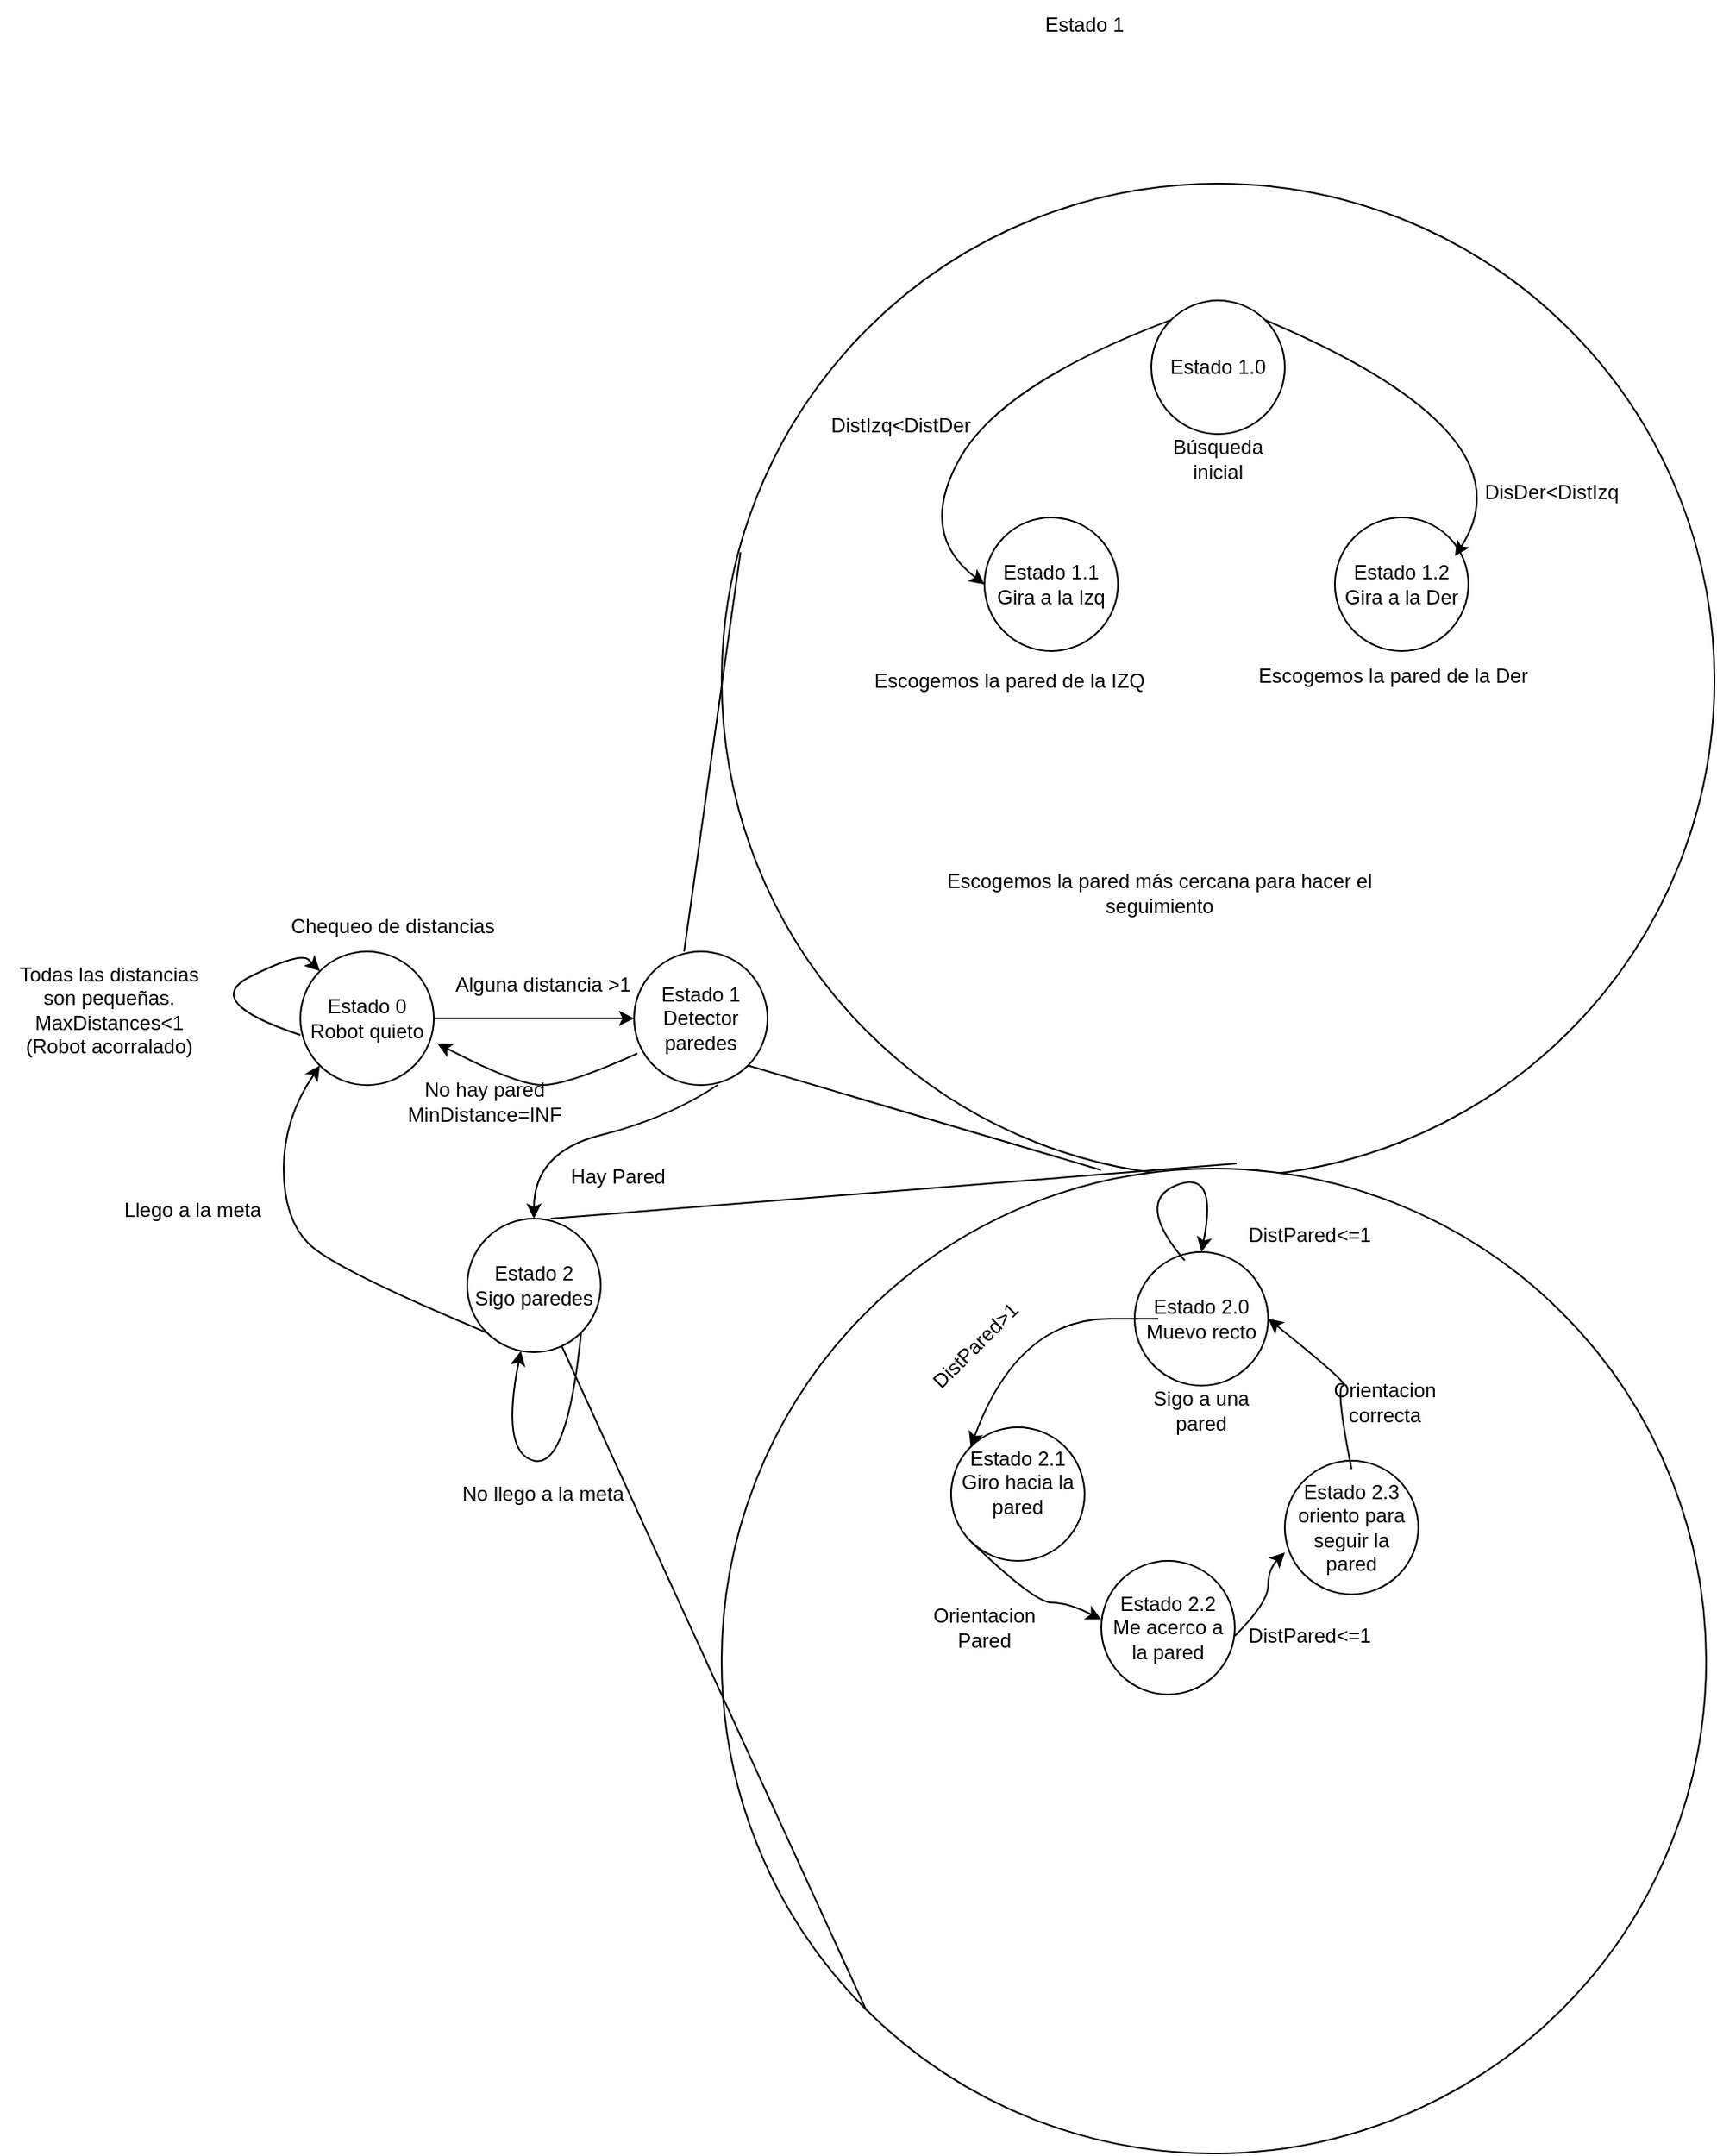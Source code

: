 <mxfile version="24.7.17">
  <diagram name="Page-1" id="edf60f1a-56cd-e834-aa8a-f176f3a09ee4">
    <mxGraphModel dx="651" dy="1481" grid="1" gridSize="10" guides="1" tooltips="1" connect="1" arrows="1" fold="1" page="1" pageScale="1" pageWidth="1100" pageHeight="850" background="none" math="0" shadow="0">
      <root>
        <mxCell id="0" />
        <mxCell id="1" parent="0" />
        <mxCell id="zbRwKE0J8DimQGEXAM3f-1" value="&lt;div&gt;Estado 0&lt;/div&gt;&lt;div&gt;Robot quieto&lt;br&gt;&lt;/div&gt;" style="ellipse;whiteSpace=wrap;html=1;aspect=fixed;" parent="1" vertex="1">
          <mxGeometry x="220" y="80" width="80" height="80" as="geometry" />
        </mxCell>
        <mxCell id="zbRwKE0J8DimQGEXAM3f-2" value="&lt;div&gt;Estado 1&lt;/div&gt;&lt;div&gt;Detector &lt;br&gt;&lt;/div&gt;&lt;div&gt;paredes&lt;br&gt;&lt;/div&gt;" style="ellipse;whiteSpace=wrap;html=1;aspect=fixed;" parent="1" vertex="1">
          <mxGeometry x="420" y="80" width="80" height="80" as="geometry" />
        </mxCell>
        <mxCell id="zbRwKE0J8DimQGEXAM3f-3" value="&lt;div&gt;Estado 2&lt;/div&gt;&lt;div&gt;Sigo paredes&lt;br&gt;&lt;/div&gt;" style="ellipse;whiteSpace=wrap;html=1;aspect=fixed;" parent="1" vertex="1">
          <mxGeometry x="320" y="240" width="80" height="80" as="geometry" />
        </mxCell>
        <mxCell id="zbRwKE0J8DimQGEXAM3f-7" value="" style="curved=1;endArrow=classic;html=1;rounded=0;entryX=0;entryY=0;entryDx=0;entryDy=0;" parent="1" target="zbRwKE0J8DimQGEXAM3f-1" edge="1">
          <mxGeometry width="50" height="50" relative="1" as="geometry">
            <mxPoint x="220" y="130" as="sourcePoint" />
            <mxPoint x="270" y="80" as="targetPoint" />
            <Array as="points">
              <mxPoint x="160" y="110" />
              <mxPoint x="220" y="80" />
              <mxPoint x="230" y="90" />
            </Array>
          </mxGeometry>
        </mxCell>
        <mxCell id="zbRwKE0J8DimQGEXAM3f-8" value="&lt;div&gt;Todas las distancias&lt;/div&gt;&lt;div&gt;son pequeñas. &lt;br&gt;&lt;/div&gt;&lt;div&gt;MaxDistances&amp;lt;1&lt;br&gt;&lt;/div&gt;&lt;div&gt;(Robot acorralado)&lt;br&gt;&lt;/div&gt;" style="text;html=1;align=center;verticalAlign=middle;resizable=0;points=[];autosize=1;strokeColor=none;fillColor=none;" parent="1" vertex="1">
          <mxGeometry x="40" y="80" width="130" height="70" as="geometry" />
        </mxCell>
        <mxCell id="zbRwKE0J8DimQGEXAM3f-9" value="" style="endArrow=classic;html=1;rounded=0;exitX=1;exitY=0.5;exitDx=0;exitDy=0;entryX=0;entryY=0.5;entryDx=0;entryDy=0;" parent="1" source="zbRwKE0J8DimQGEXAM3f-1" target="zbRwKE0J8DimQGEXAM3f-2" edge="1">
          <mxGeometry width="50" height="50" relative="1" as="geometry">
            <mxPoint x="380" y="300" as="sourcePoint" />
            <mxPoint x="430" y="250" as="targetPoint" />
          </mxGeometry>
        </mxCell>
        <mxCell id="zbRwKE0J8DimQGEXAM3f-10" value="Alguna distancia &amp;gt;1" style="text;html=1;align=center;verticalAlign=middle;resizable=0;points=[];autosize=1;strokeColor=none;fillColor=none;" parent="1" vertex="1">
          <mxGeometry x="300" y="85" width="130" height="30" as="geometry" />
        </mxCell>
        <mxCell id="zbRwKE0J8DimQGEXAM3f-12" value="" style="curved=1;endArrow=classic;html=1;rounded=0;exitX=0.025;exitY=0.763;exitDx=0;exitDy=0;exitPerimeter=0;entryX=1.025;entryY=0.688;entryDx=0;entryDy=0;entryPerimeter=0;" parent="1" source="zbRwKE0J8DimQGEXAM3f-2" target="zbRwKE0J8DimQGEXAM3f-1" edge="1">
          <mxGeometry width="50" height="50" relative="1" as="geometry">
            <mxPoint x="410" y="150" as="sourcePoint" />
            <mxPoint x="430" y="190" as="targetPoint" />
            <Array as="points">
              <mxPoint x="380" y="160" />
              <mxPoint x="350" y="160" />
            </Array>
          </mxGeometry>
        </mxCell>
        <mxCell id="zbRwKE0J8DimQGEXAM3f-13" value="&lt;div&gt;No hay pared &lt;br&gt;&lt;/div&gt;&lt;div&gt;MinDistance=INF&lt;br&gt;&lt;/div&gt;" style="text;html=1;align=center;verticalAlign=middle;resizable=0;points=[];autosize=1;strokeColor=none;fillColor=none;" parent="1" vertex="1">
          <mxGeometry x="270" y="150" width="120" height="40" as="geometry" />
        </mxCell>
        <mxCell id="zbRwKE0J8DimQGEXAM3f-15" value="" style="curved=1;endArrow=classic;html=1;rounded=0;entryX=0.5;entryY=0;entryDx=0;entryDy=0;" parent="1" target="zbRwKE0J8DimQGEXAM3f-3" edge="1">
          <mxGeometry width="50" height="50" relative="1" as="geometry">
            <mxPoint x="470" y="160" as="sourcePoint" />
            <mxPoint x="520" y="110" as="targetPoint" />
            <Array as="points">
              <mxPoint x="440" y="180" />
              <mxPoint x="360" y="200" />
            </Array>
          </mxGeometry>
        </mxCell>
        <mxCell id="zbRwKE0J8DimQGEXAM3f-17" value="Hay Pared" style="text;html=1;align=center;verticalAlign=middle;resizable=0;points=[];autosize=1;strokeColor=none;fillColor=none;" parent="1" vertex="1">
          <mxGeometry x="370" y="200" width="80" height="30" as="geometry" />
        </mxCell>
        <mxCell id="zbRwKE0J8DimQGEXAM3f-20" value="" style="curved=1;endArrow=classic;html=1;rounded=0;entryX=0;entryY=1;entryDx=0;entryDy=0;exitX=0;exitY=1;exitDx=0;exitDy=0;" parent="1" source="zbRwKE0J8DimQGEXAM3f-3" target="zbRwKE0J8DimQGEXAM3f-1" edge="1">
          <mxGeometry width="50" height="50" relative="1" as="geometry">
            <mxPoint x="350" y="330" as="sourcePoint" />
            <mxPoint x="400" y="280" as="targetPoint" />
            <Array as="points">
              <mxPoint x="240" y="270" />
              <mxPoint x="210" y="240" />
              <mxPoint x="210" y="180" />
            </Array>
          </mxGeometry>
        </mxCell>
        <mxCell id="zbRwKE0J8DimQGEXAM3f-21" value="Llego a la meta" style="text;html=1;align=center;verticalAlign=middle;resizable=0;points=[];autosize=1;strokeColor=none;fillColor=none;" parent="1" vertex="1">
          <mxGeometry x="100" y="220" width="110" height="30" as="geometry" />
        </mxCell>
        <mxCell id="zbRwKE0J8DimQGEXAM3f-22" value="" style="curved=1;endArrow=classic;html=1;rounded=0;exitX=1;exitY=1;exitDx=0;exitDy=0;" parent="1" source="zbRwKE0J8DimQGEXAM3f-3" target="zbRwKE0J8DimQGEXAM3f-3" edge="1">
          <mxGeometry width="50" height="50" relative="1" as="geometry">
            <mxPoint x="360" y="430" as="sourcePoint" />
            <mxPoint x="410" y="380" as="targetPoint" />
            <Array as="points">
              <mxPoint x="380" y="390" />
              <mxPoint x="340" y="380" />
            </Array>
          </mxGeometry>
        </mxCell>
        <mxCell id="zbRwKE0J8DimQGEXAM3f-23" value="No llego a la meta" style="text;html=1;align=center;verticalAlign=middle;resizable=0;points=[];autosize=1;strokeColor=none;fillColor=none;" parent="1" vertex="1">
          <mxGeometry x="305" y="390" width="120" height="30" as="geometry" />
        </mxCell>
        <mxCell id="zbRwKE0J8DimQGEXAM3f-24" value="Chequeo de distancias" style="text;html=1;align=center;verticalAlign=middle;resizable=0;points=[];autosize=1;strokeColor=none;fillColor=none;" parent="1" vertex="1">
          <mxGeometry x="200" y="50" width="150" height="30" as="geometry" />
        </mxCell>
        <mxCell id="zbRwKE0J8DimQGEXAM3f-25" value="" style="ellipse;whiteSpace=wrap;html=1;aspect=fixed;" parent="1" vertex="1">
          <mxGeometry x="472.5" y="-380" width="595" height="595" as="geometry" />
        </mxCell>
        <mxCell id="zbRwKE0J8DimQGEXAM3f-26" value="" style="endArrow=none;html=1;rounded=0;exitX=1;exitY=1;exitDx=0;exitDy=0;entryX=0.382;entryY=0.993;entryDx=0;entryDy=0;entryPerimeter=0;" parent="1" source="zbRwKE0J8DimQGEXAM3f-2" target="zbRwKE0J8DimQGEXAM3f-25" edge="1">
          <mxGeometry width="50" height="50" relative="1" as="geometry">
            <mxPoint x="590" y="150" as="sourcePoint" />
            <mxPoint x="640" y="100" as="targetPoint" />
          </mxGeometry>
        </mxCell>
        <mxCell id="zbRwKE0J8DimQGEXAM3f-28" value="Estado 1" style="text;html=1;align=center;verticalAlign=middle;whiteSpace=wrap;rounded=0;" parent="1" vertex="1">
          <mxGeometry x="660" y="-490" width="60" height="30" as="geometry" />
        </mxCell>
        <mxCell id="zbRwKE0J8DimQGEXAM3f-29" value="Estado 1.0" style="ellipse;whiteSpace=wrap;html=1;aspect=fixed;" parent="1" vertex="1">
          <mxGeometry x="730" y="-310" width="80" height="80" as="geometry" />
        </mxCell>
        <mxCell id="zbRwKE0J8DimQGEXAM3f-30" value="" style="ellipse;whiteSpace=wrap;html=1;aspect=fixed;" parent="1" vertex="1">
          <mxGeometry x="472.5" y="210" width="590" height="590" as="geometry" />
        </mxCell>
        <mxCell id="zbRwKE0J8DimQGEXAM3f-31" value="" style="endArrow=none;html=1;rounded=0;exitX=0.725;exitY=0.075;exitDx=0;exitDy=0;exitPerimeter=0;entryX=0.523;entryY=-0.005;entryDx=0;entryDy=0;entryPerimeter=0;" parent="1" target="zbRwKE0J8DimQGEXAM3f-30" edge="1">
          <mxGeometry width="50" height="50" relative="1" as="geometry">
            <mxPoint x="370" y="240" as="sourcePoint" />
            <mxPoint x="793.2" y="288" as="targetPoint" />
          </mxGeometry>
        </mxCell>
        <mxCell id="zbRwKE0J8DimQGEXAM3f-32" value="" style="endArrow=none;html=1;rounded=0;entryX=0;entryY=1;entryDx=0;entryDy=0;" parent="1" source="zbRwKE0J8DimQGEXAM3f-3" target="zbRwKE0J8DimQGEXAM3f-30" edge="1">
          <mxGeometry width="50" height="50" relative="1" as="geometry">
            <mxPoint x="500" y="410" as="sourcePoint" />
            <mxPoint x="550" y="360" as="targetPoint" />
          </mxGeometry>
        </mxCell>
        <mxCell id="zbRwKE0J8DimQGEXAM3f-33" value="&lt;div&gt;Estado 2.0&lt;/div&gt;Muevo recto" style="ellipse;whiteSpace=wrap;html=1;aspect=fixed;" parent="1" vertex="1">
          <mxGeometry x="720" y="260" width="80" height="80" as="geometry" />
        </mxCell>
        <mxCell id="zbRwKE0J8DimQGEXAM3f-34" value="Búsqueda inicial" style="text;html=1;align=center;verticalAlign=middle;whiteSpace=wrap;rounded=0;" parent="1" vertex="1">
          <mxGeometry x="740" y="-230" width="60" height="30" as="geometry" />
        </mxCell>
        <mxCell id="zbRwKE0J8DimQGEXAM3f-35" value="&lt;div&gt;Estado 1.1&lt;/div&gt;&lt;div&gt;Gira a la Izq&lt;br&gt;&lt;/div&gt;" style="ellipse;whiteSpace=wrap;html=1;aspect=fixed;" parent="1" vertex="1">
          <mxGeometry x="630" y="-180" width="80" height="80" as="geometry" />
        </mxCell>
        <mxCell id="zbRwKE0J8DimQGEXAM3f-36" value="&lt;div&gt;Estado 1.2&lt;/div&gt;&lt;div&gt;Gira a la Der&lt;br&gt;&lt;/div&gt;" style="ellipse;whiteSpace=wrap;html=1;aspect=fixed;" parent="1" vertex="1">
          <mxGeometry x="840" y="-180" width="80" height="80" as="geometry" />
        </mxCell>
        <mxCell id="zbRwKE0J8DimQGEXAM3f-37" value="" style="curved=1;endArrow=classic;html=1;rounded=0;exitX=0;exitY=0;exitDx=0;exitDy=0;" parent="1" source="zbRwKE0J8DimQGEXAM3f-29" edge="1">
          <mxGeometry width="50" height="50" relative="1" as="geometry">
            <mxPoint x="580" y="-90" as="sourcePoint" />
            <mxPoint x="630" y="-140" as="targetPoint" />
            <Array as="points">
              <mxPoint x="640" y="-260" />
              <mxPoint x="590" y="-170" />
            </Array>
          </mxGeometry>
        </mxCell>
        <mxCell id="zbRwKE0J8DimQGEXAM3f-38" value="" style="curved=1;endArrow=classic;html=1;rounded=0;exitX=1;exitY=0;exitDx=0;exitDy=0;entryX=0.9;entryY=0.288;entryDx=0;entryDy=0;entryPerimeter=0;" parent="1" source="zbRwKE0J8DimQGEXAM3f-29" target="zbRwKE0J8DimQGEXAM3f-36" edge="1">
          <mxGeometry width="50" height="50" relative="1" as="geometry">
            <mxPoint x="870" y="-100" as="sourcePoint" />
            <mxPoint x="920" y="-150" as="targetPoint" />
            <Array as="points">
              <mxPoint x="960" y="-230" />
            </Array>
          </mxGeometry>
        </mxCell>
        <mxCell id="zbRwKE0J8DimQGEXAM3f-39" value="DistIzq&amp;lt;DistDer" style="text;html=1;align=center;verticalAlign=middle;whiteSpace=wrap;rounded=0;" parent="1" vertex="1">
          <mxGeometry x="550" y="-250" width="60" height="30" as="geometry" />
        </mxCell>
        <mxCell id="zbRwKE0J8DimQGEXAM3f-41" value="" style="endArrow=none;html=1;rounded=0;entryX=0.019;entryY=0.371;entryDx=0;entryDy=0;entryPerimeter=0;exitX=0.375;exitY=0;exitDx=0;exitDy=0;exitPerimeter=0;" parent="1" source="zbRwKE0J8DimQGEXAM3f-2" target="zbRwKE0J8DimQGEXAM3f-25" edge="1">
          <mxGeometry width="50" height="50" relative="1" as="geometry">
            <mxPoint x="420" y="90" as="sourcePoint" />
            <mxPoint x="470" y="40" as="targetPoint" />
          </mxGeometry>
        </mxCell>
        <mxCell id="b7r7_21MIXKtXcPFjTkh-1" value="DisDer&amp;lt;DistIzq" style="text;html=1;align=center;verticalAlign=middle;whiteSpace=wrap;rounded=0;" vertex="1" parent="1">
          <mxGeometry x="940" y="-210" width="60" height="30" as="geometry" />
        </mxCell>
        <mxCell id="b7r7_21MIXKtXcPFjTkh-3" value="Escogemos la pared de la IZQ" style="text;html=1;align=center;verticalAlign=middle;whiteSpace=wrap;rounded=0;" vertex="1" parent="1">
          <mxGeometry x="560" y="-97" width="170" height="30" as="geometry" />
        </mxCell>
        <mxCell id="b7r7_21MIXKtXcPFjTkh-4" value="Escogemos la pared de la Der" style="text;html=1;align=center;verticalAlign=middle;whiteSpace=wrap;rounded=0;" vertex="1" parent="1">
          <mxGeometry x="790" y="-100" width="170" height="30" as="geometry" />
        </mxCell>
        <mxCell id="b7r7_21MIXKtXcPFjTkh-5" value="Sigo a una pared" style="text;html=1;align=center;verticalAlign=middle;whiteSpace=wrap;rounded=0;" vertex="1" parent="1">
          <mxGeometry x="730" y="340" width="60" height="30" as="geometry" />
        </mxCell>
        <mxCell id="b7r7_21MIXKtXcPFjTkh-7" value="&lt;div&gt;Estado 2.1&lt;/div&gt;&lt;div&gt;Giro hacia la pared&lt;/div&gt;&lt;div&gt;&lt;br&gt;&lt;/div&gt;" style="ellipse;whiteSpace=wrap;html=1;aspect=fixed;" vertex="1" parent="1">
          <mxGeometry x="610" y="365" width="80" height="80" as="geometry" />
        </mxCell>
        <mxCell id="b7r7_21MIXKtXcPFjTkh-8" value="" style="curved=1;endArrow=classic;html=1;rounded=0;entryX=0;entryY=0;entryDx=0;entryDy=0;" edge="1" parent="1" target="b7r7_21MIXKtXcPFjTkh-7">
          <mxGeometry width="50" height="50" relative="1" as="geometry">
            <mxPoint x="710" y="300" as="sourcePoint" />
            <mxPoint x="760" y="250" as="targetPoint" />
            <Array as="points">
              <mxPoint x="760" y="300" />
              <mxPoint x="650" y="300" />
            </Array>
          </mxGeometry>
        </mxCell>
        <mxCell id="b7r7_21MIXKtXcPFjTkh-10" value="&lt;div&gt;Estado 2.2&lt;/div&gt;&lt;div&gt;Me acerco a la pared&lt;br&gt;&lt;/div&gt;" style="ellipse;whiteSpace=wrap;html=1;aspect=fixed;" vertex="1" parent="1">
          <mxGeometry x="700" y="445" width="80" height="80" as="geometry" />
        </mxCell>
        <mxCell id="b7r7_21MIXKtXcPFjTkh-11" value="DistPared&amp;gt;1" style="text;html=1;align=center;verticalAlign=middle;whiteSpace=wrap;rounded=0;rotation=-45;" vertex="1" parent="1">
          <mxGeometry x="560" y="296.25" width="130" height="40" as="geometry" />
        </mxCell>
        <mxCell id="b7r7_21MIXKtXcPFjTkh-12" value="" style="curved=1;endArrow=classic;html=1;rounded=0;exitX=0;exitY=1;exitDx=0;exitDy=0;" edge="1" parent="1" source="b7r7_21MIXKtXcPFjTkh-7">
          <mxGeometry width="50" height="50" relative="1" as="geometry">
            <mxPoint x="650" y="530" as="sourcePoint" />
            <mxPoint x="700" y="480" as="targetPoint" />
            <Array as="points">
              <mxPoint x="660" y="470" />
              <mxPoint x="680" y="470" />
            </Array>
          </mxGeometry>
        </mxCell>
        <mxCell id="b7r7_21MIXKtXcPFjTkh-13" value="Orientacion Pared" style="text;html=1;align=center;verticalAlign=middle;whiteSpace=wrap;rounded=0;" vertex="1" parent="1">
          <mxGeometry x="600" y="470" width="60" height="30" as="geometry" />
        </mxCell>
        <mxCell id="b7r7_21MIXKtXcPFjTkh-14" value="Escogemos la pared más cercana para hacer el seguimiento" style="text;html=1;align=center;verticalAlign=middle;whiteSpace=wrap;rounded=0;" vertex="1" parent="1">
          <mxGeometry x="590" y="30" width="290" height="30" as="geometry" />
        </mxCell>
        <mxCell id="b7r7_21MIXKtXcPFjTkh-15" value="DistPared&amp;lt;=1" style="text;html=1;align=center;verticalAlign=middle;whiteSpace=wrap;rounded=0;rotation=0;" vertex="1" parent="1">
          <mxGeometry x="760" y="470" width="130" height="40" as="geometry" />
        </mxCell>
        <mxCell id="b7r7_21MIXKtXcPFjTkh-17" value="&lt;div&gt;&lt;span style=&quot;white-space: pre;&quot;&gt;&lt;/span&gt;Estado 2.3&lt;/div&gt;&lt;div&gt;oriento para seguir la pared&lt;br&gt;&lt;/div&gt;" style="ellipse;whiteSpace=wrap;html=1;aspect=fixed;" vertex="1" parent="1">
          <mxGeometry x="810" y="385" width="80" height="80" as="geometry" />
        </mxCell>
        <mxCell id="b7r7_21MIXKtXcPFjTkh-18" value="" style="curved=1;endArrow=classic;html=1;rounded=0;" edge="1" parent="1">
          <mxGeometry width="50" height="50" relative="1" as="geometry">
            <mxPoint x="780" y="490" as="sourcePoint" />
            <mxPoint x="810" y="440" as="targetPoint" />
            <Array as="points">
              <mxPoint x="800" y="470" />
              <mxPoint x="800" y="450" />
            </Array>
          </mxGeometry>
        </mxCell>
        <mxCell id="b7r7_21MIXKtXcPFjTkh-19" value="" style="curved=1;endArrow=classic;html=1;rounded=0;entryX=1;entryY=0.5;entryDx=0;entryDy=0;" edge="1" parent="1" target="zbRwKE0J8DimQGEXAM3f-33">
          <mxGeometry width="50" height="50" relative="1" as="geometry">
            <mxPoint x="850" y="390" as="sourcePoint" />
            <mxPoint x="900" y="340" as="targetPoint" />
            <Array as="points">
              <mxPoint x="840" y="340" />
              <mxPoint x="850" y="340" />
            </Array>
          </mxGeometry>
        </mxCell>
        <mxCell id="b7r7_21MIXKtXcPFjTkh-22" value="Orientacion correcta" style="text;html=1;align=center;verticalAlign=middle;whiteSpace=wrap;rounded=0;" vertex="1" parent="1">
          <mxGeometry x="840" y="335" width="60" height="30" as="geometry" />
        </mxCell>
        <mxCell id="b7r7_21MIXKtXcPFjTkh-23" value="DistPared&amp;lt;=1" style="text;html=1;align=center;verticalAlign=middle;whiteSpace=wrap;rounded=0;rotation=0;" vertex="1" parent="1">
          <mxGeometry x="760" y="230" width="130" height="40" as="geometry" />
        </mxCell>
        <mxCell id="b7r7_21MIXKtXcPFjTkh-24" value="" style="curved=1;endArrow=classic;html=1;rounded=0;entryX=0;entryY=0.75;entryDx=0;entryDy=0;exitX=0.375;exitY=0.063;exitDx=0;exitDy=0;exitPerimeter=0;" edge="1" parent="1" source="zbRwKE0J8DimQGEXAM3f-33" target="b7r7_21MIXKtXcPFjTkh-23">
          <mxGeometry width="50" height="50" relative="1" as="geometry">
            <mxPoint x="730" y="270" as="sourcePoint" />
            <mxPoint x="780" y="220" as="targetPoint" />
            <Array as="points">
              <mxPoint x="720" y="230" />
              <mxPoint x="770" y="210" />
            </Array>
          </mxGeometry>
        </mxCell>
      </root>
    </mxGraphModel>
  </diagram>
</mxfile>
